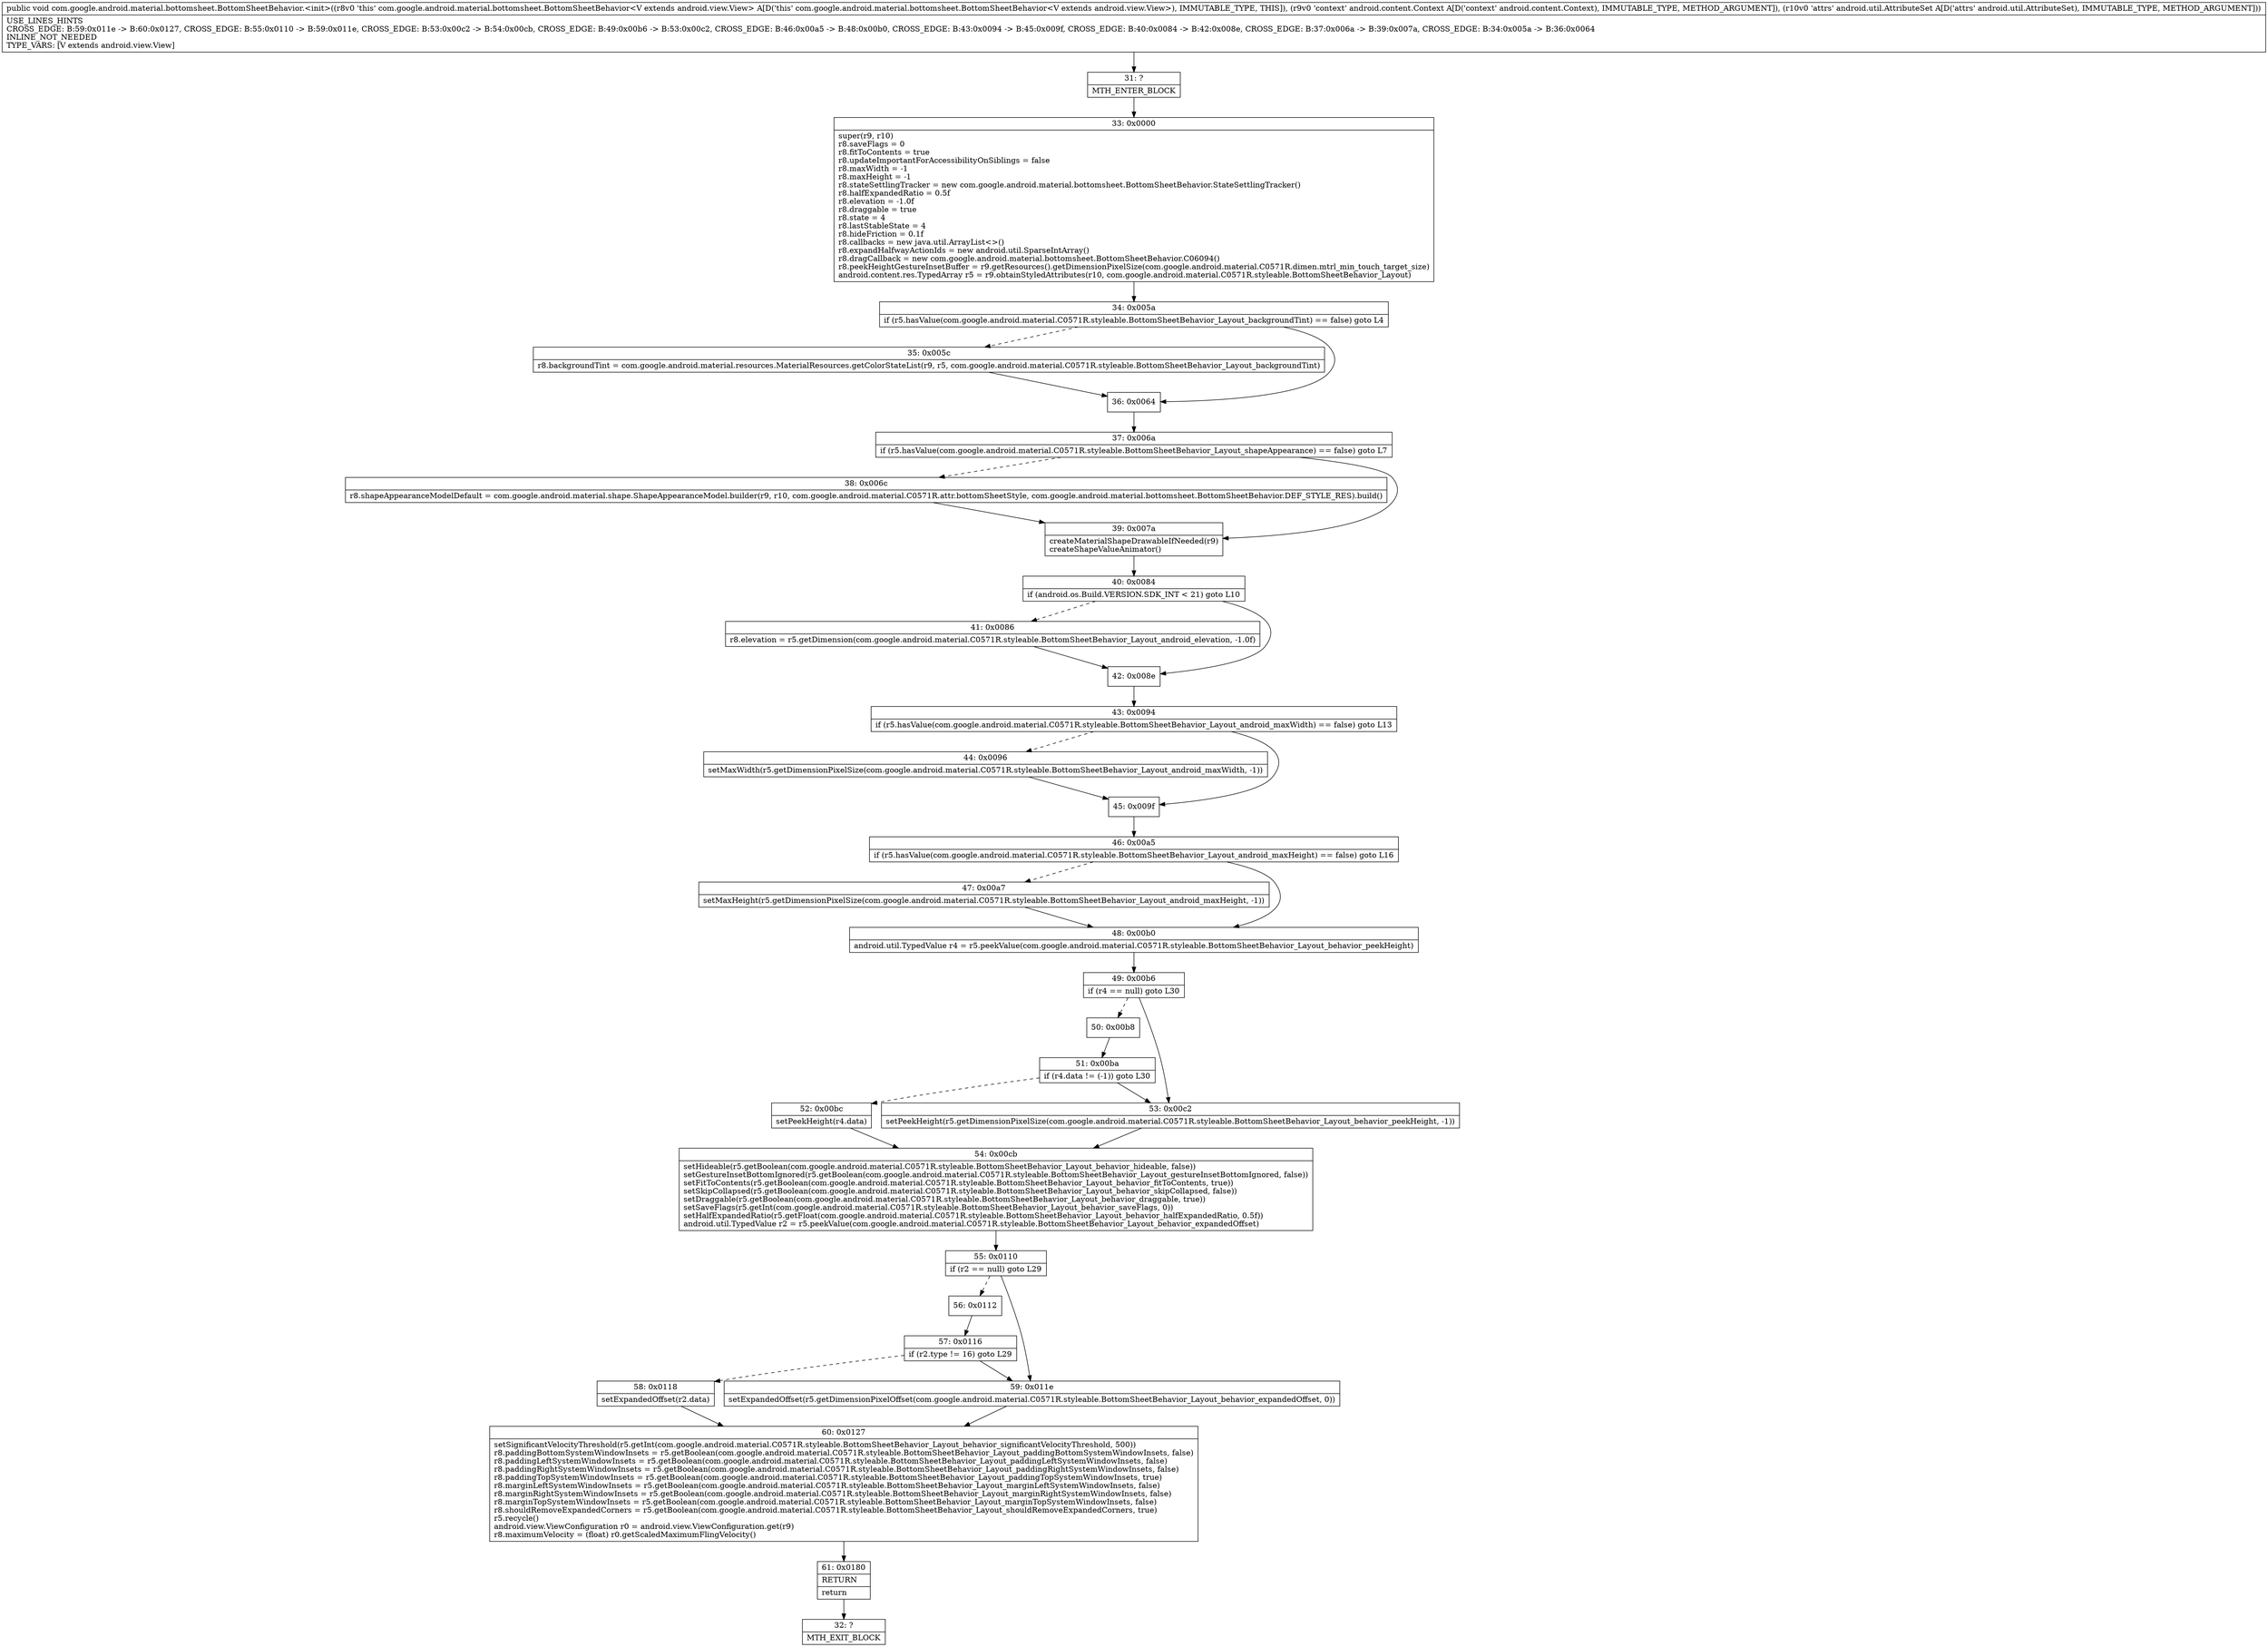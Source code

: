 digraph "CFG forcom.google.android.material.bottomsheet.BottomSheetBehavior.\<init\>(Landroid\/content\/Context;Landroid\/util\/AttributeSet;)V" {
Node_31 [shape=record,label="{31\:\ ?|MTH_ENTER_BLOCK\l}"];
Node_33 [shape=record,label="{33\:\ 0x0000|super(r9, r10)\lr8.saveFlags = 0\lr8.fitToContents = true\lr8.updateImportantForAccessibilityOnSiblings = false\lr8.maxWidth = \-1\lr8.maxHeight = \-1\lr8.stateSettlingTracker = new com.google.android.material.bottomsheet.BottomSheetBehavior.StateSettlingTracker()\lr8.halfExpandedRatio = 0.5f\lr8.elevation = \-1.0f\lr8.draggable = true\lr8.state = 4\lr8.lastStableState = 4\lr8.hideFriction = 0.1f\lr8.callbacks = new java.util.ArrayList\<\>()\lr8.expandHalfwayActionIds = new android.util.SparseIntArray()\lr8.dragCallback = new com.google.android.material.bottomsheet.BottomSheetBehavior.C06094()\lr8.peekHeightGestureInsetBuffer = r9.getResources().getDimensionPixelSize(com.google.android.material.C0571R.dimen.mtrl_min_touch_target_size)\landroid.content.res.TypedArray r5 = r9.obtainStyledAttributes(r10, com.google.android.material.C0571R.styleable.BottomSheetBehavior_Layout)\l}"];
Node_34 [shape=record,label="{34\:\ 0x005a|if (r5.hasValue(com.google.android.material.C0571R.styleable.BottomSheetBehavior_Layout_backgroundTint) == false) goto L4\l}"];
Node_35 [shape=record,label="{35\:\ 0x005c|r8.backgroundTint = com.google.android.material.resources.MaterialResources.getColorStateList(r9, r5, com.google.android.material.C0571R.styleable.BottomSheetBehavior_Layout_backgroundTint)\l}"];
Node_36 [shape=record,label="{36\:\ 0x0064}"];
Node_37 [shape=record,label="{37\:\ 0x006a|if (r5.hasValue(com.google.android.material.C0571R.styleable.BottomSheetBehavior_Layout_shapeAppearance) == false) goto L7\l}"];
Node_38 [shape=record,label="{38\:\ 0x006c|r8.shapeAppearanceModelDefault = com.google.android.material.shape.ShapeAppearanceModel.builder(r9, r10, com.google.android.material.C0571R.attr.bottomSheetStyle, com.google.android.material.bottomsheet.BottomSheetBehavior.DEF_STYLE_RES).build()\l}"];
Node_39 [shape=record,label="{39\:\ 0x007a|createMaterialShapeDrawableIfNeeded(r9)\lcreateShapeValueAnimator()\l}"];
Node_40 [shape=record,label="{40\:\ 0x0084|if (android.os.Build.VERSION.SDK_INT \< 21) goto L10\l}"];
Node_41 [shape=record,label="{41\:\ 0x0086|r8.elevation = r5.getDimension(com.google.android.material.C0571R.styleable.BottomSheetBehavior_Layout_android_elevation, \-1.0f)\l}"];
Node_42 [shape=record,label="{42\:\ 0x008e}"];
Node_43 [shape=record,label="{43\:\ 0x0094|if (r5.hasValue(com.google.android.material.C0571R.styleable.BottomSheetBehavior_Layout_android_maxWidth) == false) goto L13\l}"];
Node_44 [shape=record,label="{44\:\ 0x0096|setMaxWidth(r5.getDimensionPixelSize(com.google.android.material.C0571R.styleable.BottomSheetBehavior_Layout_android_maxWidth, \-1))\l}"];
Node_45 [shape=record,label="{45\:\ 0x009f}"];
Node_46 [shape=record,label="{46\:\ 0x00a5|if (r5.hasValue(com.google.android.material.C0571R.styleable.BottomSheetBehavior_Layout_android_maxHeight) == false) goto L16\l}"];
Node_47 [shape=record,label="{47\:\ 0x00a7|setMaxHeight(r5.getDimensionPixelSize(com.google.android.material.C0571R.styleable.BottomSheetBehavior_Layout_android_maxHeight, \-1))\l}"];
Node_48 [shape=record,label="{48\:\ 0x00b0|android.util.TypedValue r4 = r5.peekValue(com.google.android.material.C0571R.styleable.BottomSheetBehavior_Layout_behavior_peekHeight)\l}"];
Node_49 [shape=record,label="{49\:\ 0x00b6|if (r4 == null) goto L30\l}"];
Node_50 [shape=record,label="{50\:\ 0x00b8}"];
Node_51 [shape=record,label="{51\:\ 0x00ba|if (r4.data != (\-1)) goto L30\l}"];
Node_52 [shape=record,label="{52\:\ 0x00bc|setPeekHeight(r4.data)\l}"];
Node_54 [shape=record,label="{54\:\ 0x00cb|setHideable(r5.getBoolean(com.google.android.material.C0571R.styleable.BottomSheetBehavior_Layout_behavior_hideable, false))\lsetGestureInsetBottomIgnored(r5.getBoolean(com.google.android.material.C0571R.styleable.BottomSheetBehavior_Layout_gestureInsetBottomIgnored, false))\lsetFitToContents(r5.getBoolean(com.google.android.material.C0571R.styleable.BottomSheetBehavior_Layout_behavior_fitToContents, true))\lsetSkipCollapsed(r5.getBoolean(com.google.android.material.C0571R.styleable.BottomSheetBehavior_Layout_behavior_skipCollapsed, false))\lsetDraggable(r5.getBoolean(com.google.android.material.C0571R.styleable.BottomSheetBehavior_Layout_behavior_draggable, true))\lsetSaveFlags(r5.getInt(com.google.android.material.C0571R.styleable.BottomSheetBehavior_Layout_behavior_saveFlags, 0))\lsetHalfExpandedRatio(r5.getFloat(com.google.android.material.C0571R.styleable.BottomSheetBehavior_Layout_behavior_halfExpandedRatio, 0.5f))\landroid.util.TypedValue r2 = r5.peekValue(com.google.android.material.C0571R.styleable.BottomSheetBehavior_Layout_behavior_expandedOffset)\l}"];
Node_55 [shape=record,label="{55\:\ 0x0110|if (r2 == null) goto L29\l}"];
Node_56 [shape=record,label="{56\:\ 0x0112}"];
Node_57 [shape=record,label="{57\:\ 0x0116|if (r2.type != 16) goto L29\l}"];
Node_58 [shape=record,label="{58\:\ 0x0118|setExpandedOffset(r2.data)\l}"];
Node_60 [shape=record,label="{60\:\ 0x0127|setSignificantVelocityThreshold(r5.getInt(com.google.android.material.C0571R.styleable.BottomSheetBehavior_Layout_behavior_significantVelocityThreshold, 500))\lr8.paddingBottomSystemWindowInsets = r5.getBoolean(com.google.android.material.C0571R.styleable.BottomSheetBehavior_Layout_paddingBottomSystemWindowInsets, false)\lr8.paddingLeftSystemWindowInsets = r5.getBoolean(com.google.android.material.C0571R.styleable.BottomSheetBehavior_Layout_paddingLeftSystemWindowInsets, false)\lr8.paddingRightSystemWindowInsets = r5.getBoolean(com.google.android.material.C0571R.styleable.BottomSheetBehavior_Layout_paddingRightSystemWindowInsets, false)\lr8.paddingTopSystemWindowInsets = r5.getBoolean(com.google.android.material.C0571R.styleable.BottomSheetBehavior_Layout_paddingTopSystemWindowInsets, true)\lr8.marginLeftSystemWindowInsets = r5.getBoolean(com.google.android.material.C0571R.styleable.BottomSheetBehavior_Layout_marginLeftSystemWindowInsets, false)\lr8.marginRightSystemWindowInsets = r5.getBoolean(com.google.android.material.C0571R.styleable.BottomSheetBehavior_Layout_marginRightSystemWindowInsets, false)\lr8.marginTopSystemWindowInsets = r5.getBoolean(com.google.android.material.C0571R.styleable.BottomSheetBehavior_Layout_marginTopSystemWindowInsets, false)\lr8.shouldRemoveExpandedCorners = r5.getBoolean(com.google.android.material.C0571R.styleable.BottomSheetBehavior_Layout_shouldRemoveExpandedCorners, true)\lr5.recycle()\landroid.view.ViewConfiguration r0 = android.view.ViewConfiguration.get(r9)\lr8.maximumVelocity = (float) r0.getScaledMaximumFlingVelocity()\l}"];
Node_61 [shape=record,label="{61\:\ 0x0180|RETURN\l|return\l}"];
Node_32 [shape=record,label="{32\:\ ?|MTH_EXIT_BLOCK\l}"];
Node_59 [shape=record,label="{59\:\ 0x011e|setExpandedOffset(r5.getDimensionPixelOffset(com.google.android.material.C0571R.styleable.BottomSheetBehavior_Layout_behavior_expandedOffset, 0))\l}"];
Node_53 [shape=record,label="{53\:\ 0x00c2|setPeekHeight(r5.getDimensionPixelSize(com.google.android.material.C0571R.styleable.BottomSheetBehavior_Layout_behavior_peekHeight, \-1))\l}"];
MethodNode[shape=record,label="{public void com.google.android.material.bottomsheet.BottomSheetBehavior.\<init\>((r8v0 'this' com.google.android.material.bottomsheet.BottomSheetBehavior\<V extends android.view.View\> A[D('this' com.google.android.material.bottomsheet.BottomSheetBehavior\<V extends android.view.View\>), IMMUTABLE_TYPE, THIS]), (r9v0 'context' android.content.Context A[D('context' android.content.Context), IMMUTABLE_TYPE, METHOD_ARGUMENT]), (r10v0 'attrs' android.util.AttributeSet A[D('attrs' android.util.AttributeSet), IMMUTABLE_TYPE, METHOD_ARGUMENT]))  | USE_LINES_HINTS\lCROSS_EDGE: B:59:0x011e \-\> B:60:0x0127, CROSS_EDGE: B:55:0x0110 \-\> B:59:0x011e, CROSS_EDGE: B:53:0x00c2 \-\> B:54:0x00cb, CROSS_EDGE: B:49:0x00b6 \-\> B:53:0x00c2, CROSS_EDGE: B:46:0x00a5 \-\> B:48:0x00b0, CROSS_EDGE: B:43:0x0094 \-\> B:45:0x009f, CROSS_EDGE: B:40:0x0084 \-\> B:42:0x008e, CROSS_EDGE: B:37:0x006a \-\> B:39:0x007a, CROSS_EDGE: B:34:0x005a \-\> B:36:0x0064\lINLINE_NOT_NEEDED\lTYPE_VARS: [V extends android.view.View]\l}"];
MethodNode -> Node_31;Node_31 -> Node_33;
Node_33 -> Node_34;
Node_34 -> Node_35[style=dashed];
Node_34 -> Node_36;
Node_35 -> Node_36;
Node_36 -> Node_37;
Node_37 -> Node_38[style=dashed];
Node_37 -> Node_39;
Node_38 -> Node_39;
Node_39 -> Node_40;
Node_40 -> Node_41[style=dashed];
Node_40 -> Node_42;
Node_41 -> Node_42;
Node_42 -> Node_43;
Node_43 -> Node_44[style=dashed];
Node_43 -> Node_45;
Node_44 -> Node_45;
Node_45 -> Node_46;
Node_46 -> Node_47[style=dashed];
Node_46 -> Node_48;
Node_47 -> Node_48;
Node_48 -> Node_49;
Node_49 -> Node_50[style=dashed];
Node_49 -> Node_53;
Node_50 -> Node_51;
Node_51 -> Node_52[style=dashed];
Node_51 -> Node_53;
Node_52 -> Node_54;
Node_54 -> Node_55;
Node_55 -> Node_56[style=dashed];
Node_55 -> Node_59;
Node_56 -> Node_57;
Node_57 -> Node_58[style=dashed];
Node_57 -> Node_59;
Node_58 -> Node_60;
Node_60 -> Node_61;
Node_61 -> Node_32;
Node_59 -> Node_60;
Node_53 -> Node_54;
}

